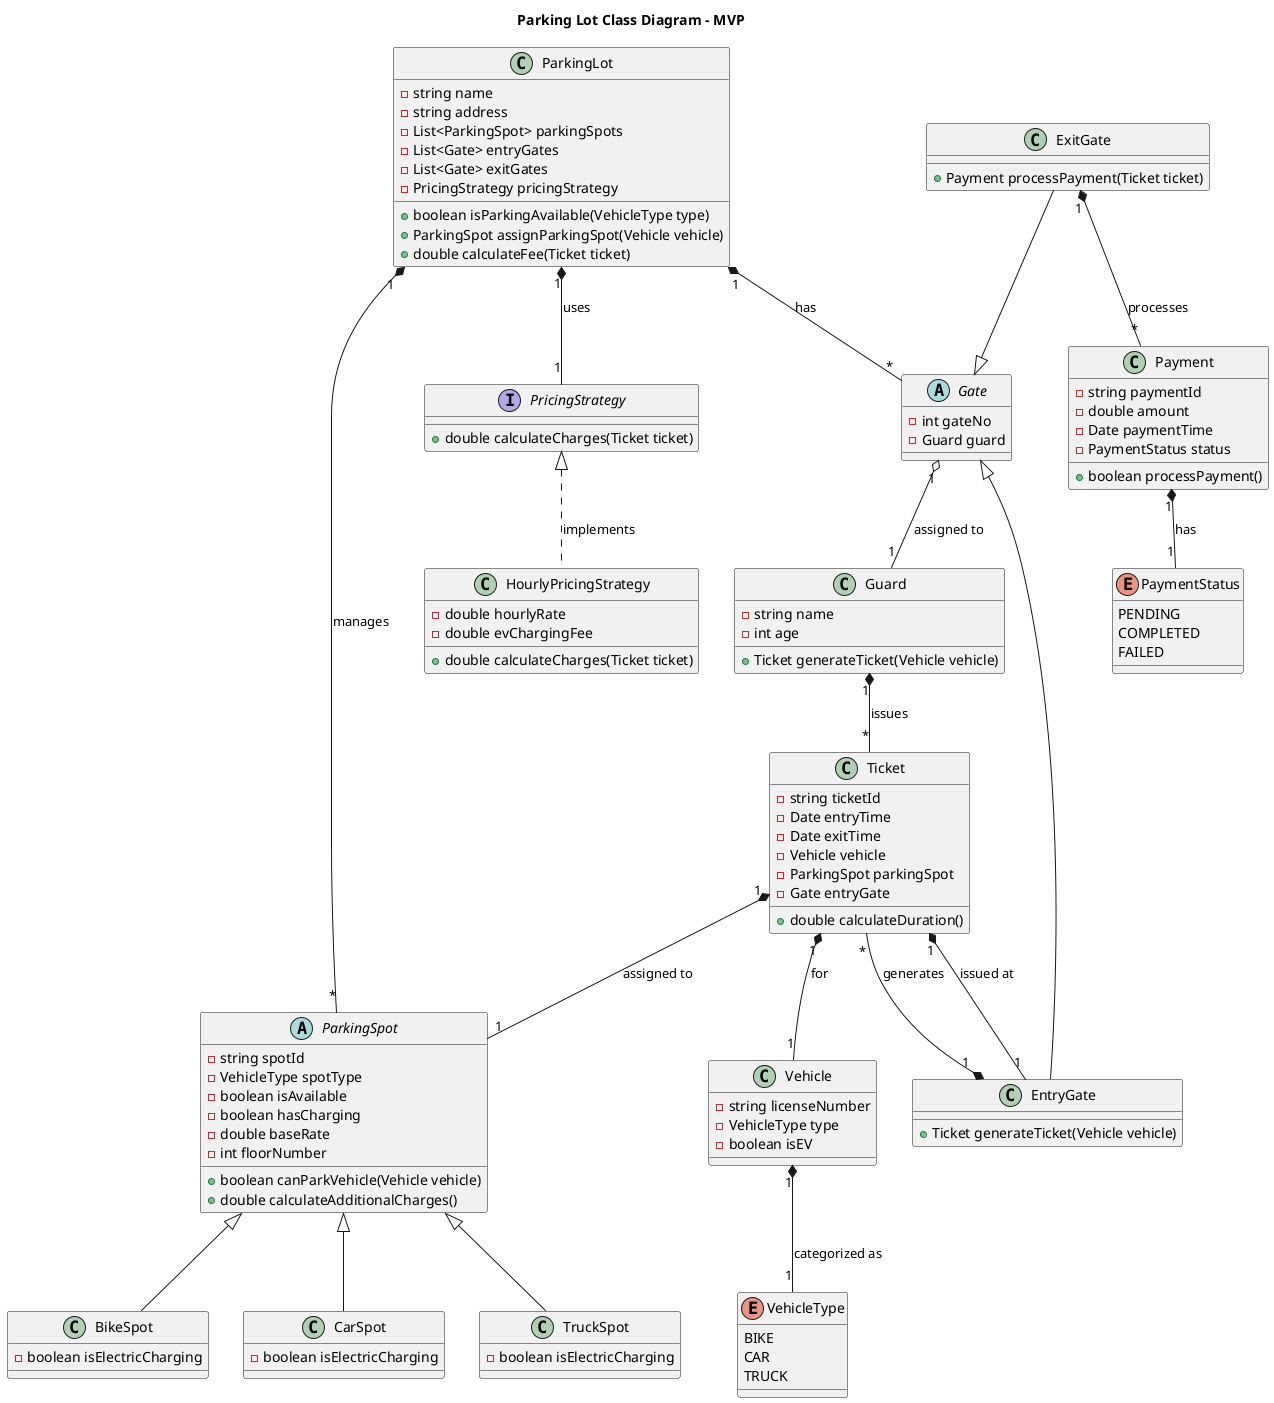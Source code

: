 @startuml
title Parking Lot Class Diagram - MVP

class ParkingLot {
    - string name 
    - string address 
    - List<ParkingSpot> parkingSpots
    - List<Gate> entryGates
    - List<Gate> exitGates  
    - PricingStrategy pricingStrategy
    + boolean isParkingAvailable(VehicleType type)
    + ParkingSpot assignParkingSpot(Vehicle vehicle)
    + double calculateFee(Ticket ticket)
}

abstract class Gate {
    - int gateNo 
    - Guard guard 
}

class EntryGate {
    + Ticket generateTicket(Vehicle vehicle)
}

class ExitGate {
    + Payment processPayment(Ticket ticket)
}

class Guard {
    - string name
    - int age 
    + Ticket generateTicket(Vehicle vehicle)
}

enum VehicleType {
    BIKE
    CAR
    TRUCK
}

class Vehicle {
    - string licenseNumber
    - VehicleType type
    - boolean isEV
}

class Ticket {
    - string ticketId
    - Date entryTime
    - Date exitTime
    - Vehicle vehicle
    - ParkingSpot parkingSpot
    - Gate entryGate
    + double calculateDuration()
}

abstract class ParkingSpot {
    - string spotId
    - VehicleType spotType
    - boolean isAvailable
    - boolean hasCharging
    - double baseRate
    - int floorNumber
    + boolean canParkVehicle(Vehicle vehicle)
    + double calculateAdditionalCharges()
}

class BikeSpot {
    - boolean isElectricCharging
}

class CarSpot {
    - boolean isElectricCharging
}

class TruckSpot {
    - boolean isElectricCharging
}

interface PricingStrategy {
    + double calculateCharges(Ticket ticket)
}

class HourlyPricingStrategy {
    - double hourlyRate
    - double evChargingFee
    + double calculateCharges(Ticket ticket)
}

class Payment {
    - string paymentId
    - double amount
    - Date paymentTime
    - PaymentStatus status
    + boolean processPayment()
}

enum PaymentStatus {
    PENDING
    COMPLETED
    FAILED
}

' Relationships
ParkingLot "1" *-- "*" ParkingSpot : manages
ParkingLot "1" *-- "*" Gate : has
ParkingLot "1" *-- "1" PricingStrategy : uses

Gate "1" o-- "1" Guard : assigned to
EntryGate --|> Gate
ExitGate --|> Gate

ParkingSpot <|-- BikeSpot
ParkingSpot <|-- CarSpot
ParkingSpot <|-- TruckSpot

Ticket "1" *-- "1" Vehicle : for
Ticket "1" *-- "1" ParkingSpot : assigned to
Ticket "1" *-- "1" EntryGate : issued at

Vehicle "1" *-- "1" VehicleType : categorized as

PricingStrategy <|.. HourlyPricingStrategy : implements

ExitGate "1" *-- "*" Payment : processes
Payment "1" *-- "1" PaymentStatus : has

EntryGate "1" *-- "*" Ticket : generates
Guard "1" *-- "*" Ticket : issues

@enduml